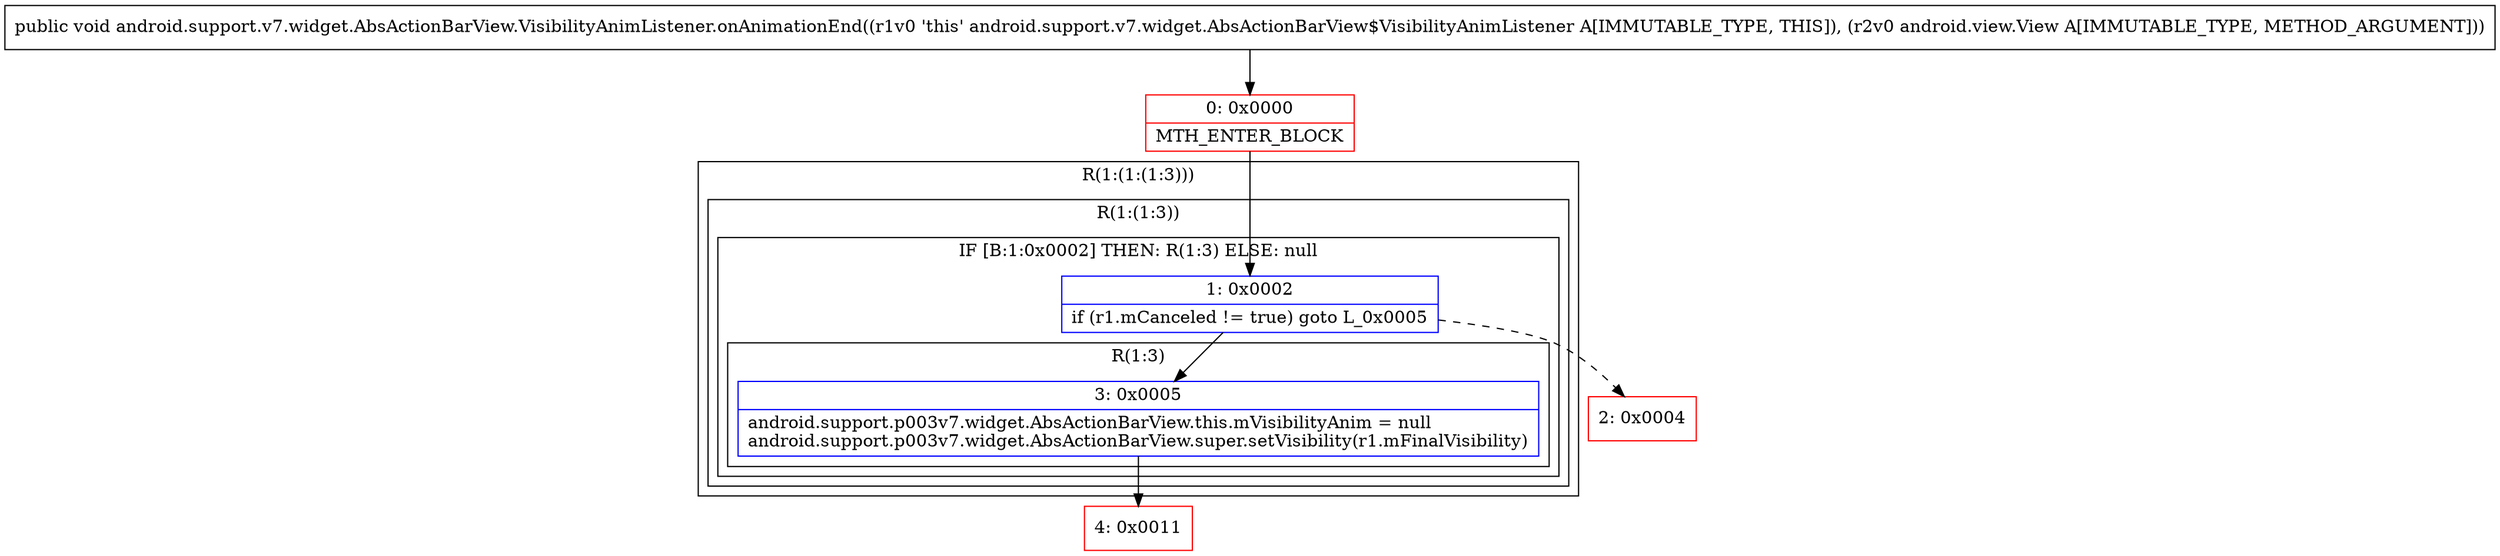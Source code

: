 digraph "CFG forandroid.support.v7.widget.AbsActionBarView.VisibilityAnimListener.onAnimationEnd(Landroid\/view\/View;)V" {
subgraph cluster_Region_1706493331 {
label = "R(1:(1:(1:3)))";
node [shape=record,color=blue];
subgraph cluster_Region_491616574 {
label = "R(1:(1:3))";
node [shape=record,color=blue];
subgraph cluster_IfRegion_1328283016 {
label = "IF [B:1:0x0002] THEN: R(1:3) ELSE: null";
node [shape=record,color=blue];
Node_1 [shape=record,label="{1\:\ 0x0002|if (r1.mCanceled != true) goto L_0x0005\l}"];
subgraph cluster_Region_807501327 {
label = "R(1:3)";
node [shape=record,color=blue];
Node_3 [shape=record,label="{3\:\ 0x0005|android.support.p003v7.widget.AbsActionBarView.this.mVisibilityAnim = null\landroid.support.p003v7.widget.AbsActionBarView.super.setVisibility(r1.mFinalVisibility)\l}"];
}
}
}
}
Node_0 [shape=record,color=red,label="{0\:\ 0x0000|MTH_ENTER_BLOCK\l}"];
Node_2 [shape=record,color=red,label="{2\:\ 0x0004}"];
Node_4 [shape=record,color=red,label="{4\:\ 0x0011}"];
MethodNode[shape=record,label="{public void android.support.v7.widget.AbsActionBarView.VisibilityAnimListener.onAnimationEnd((r1v0 'this' android.support.v7.widget.AbsActionBarView$VisibilityAnimListener A[IMMUTABLE_TYPE, THIS]), (r2v0 android.view.View A[IMMUTABLE_TYPE, METHOD_ARGUMENT])) }"];
MethodNode -> Node_0;
Node_1 -> Node_2[style=dashed];
Node_1 -> Node_3;
Node_3 -> Node_4;
Node_0 -> Node_1;
}

